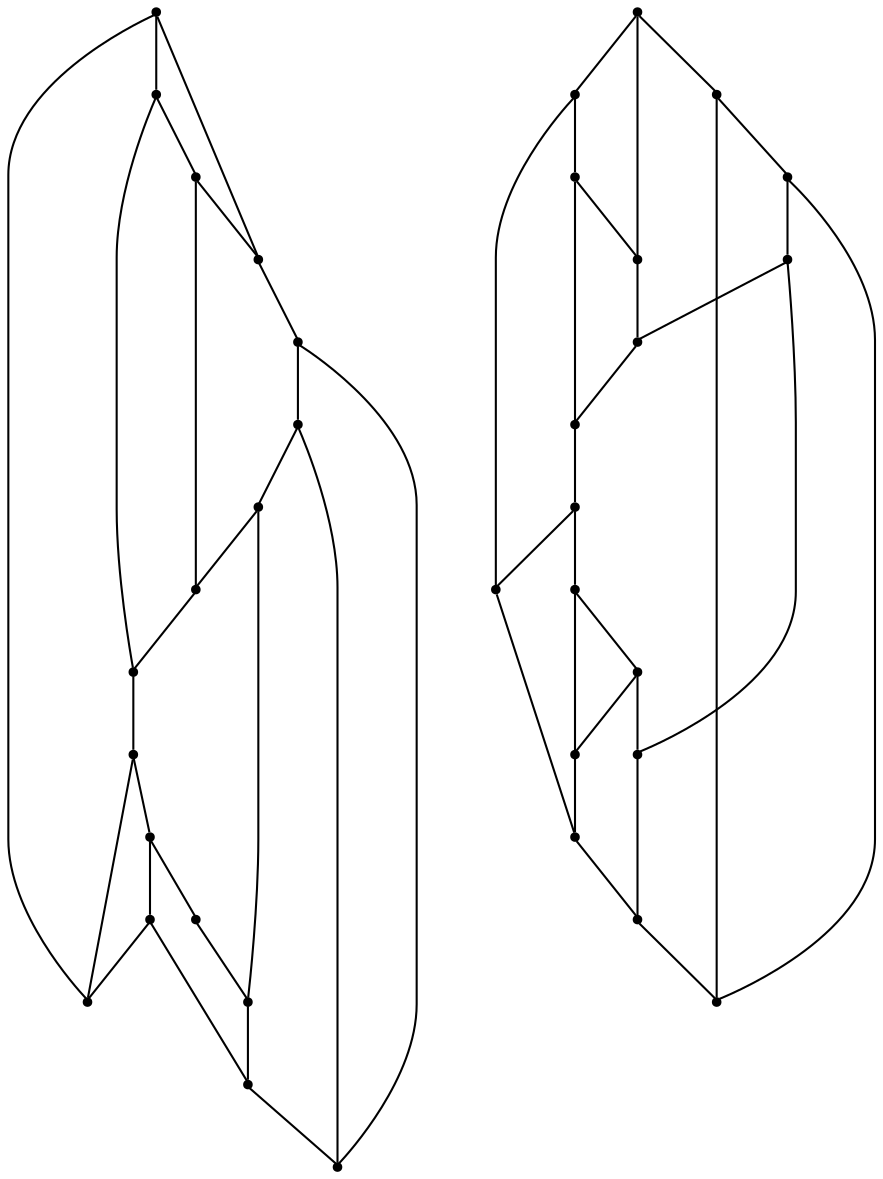 graph {
  node [shape=point,comment="{\"directed\":false,\"doi\":\"10.1007/978-3-319-27261-0_10\",\"figure\":\"3 (1)\"}"]

  v0 [pos="783.1791159661036,349.30349944449836"]
  v1 [pos="718.0479160780136,431.55309228661935"]
  v2 [pos="680.8795321073236,590.7849323580281"]
  v3 [pos="658.5926183536385,380.0455790956204"]
  v4 [pos="634.4804626583528,507.94325911804276"]
  v5 [pos="573.9249581309687,508.9560353314282"]
  v6 [pos="1298.14009228204,331.3338871889065"]
  v7 [pos="1225.3160610034843,349.30349944449836"]
  v8 [pos="1105.824108445931,664.4247589635174"]
  v9 [pos="1176.5790997894323,361.3302110171096"]
  v10 [pos="1030.6714534141736,397.33531232165484"]
  v11 [pos="984.8943581758103,408.6287312484696"]
  v12 [pos="1171.2480376148933,384.158427546029"]
  v13 [pos="1165.7482435739928,407.7245150307081"]
  v14 [pos="1155.96545165905,449.6338398371896"]
  v15 [pos="1129.0882172085885,564.7633287327631"]
  v16 [pos="1063.623559658091,433.01560796935587"]
  v17 [pos="1093.265841069519,465.1077803585588"]
  v18 [pos="1120.0722380226648,494.1370633822811"]
  v19 [pos="1128.9048600061567,456.3148817233932"]
  v20 [pos="1108.734995442888,542.7192908572536"]
  v21 [pos="1016.0619031683493,508.9560353314282"]
  v22 [pos="913.5121624743458,331.3338871889065"]
  v23 [pos="1076.6152456895318,507.94325911804276"]
  v24 [pos="855.9988550264648,331.3338871889065"]
  v25 [pos="663.6890392668724,664.4247589635174"]
  v26 [pos="588.5312176761771,397.33531232165484"]
  v27 [pos="542.7572859615943,408.6287312484696"]
  v28 [pos="734.4419639867986,361.3299566665561"]
  v29 [pos="621.4823541967244,433.01560796935587"]
  v30 [pos="651.124540225526,465.1121043179686"]
  v31 [pos="698.2904224035158,516.1862041657705"]
  v32 [pos="471.375098208682,331.3338871889065"]
  v33 [pos="723.61107597715,407.7245150307081"]
  v34 [pos="686.9510814059549,564.7641076813333"]

  v0 -- v3 [id="-1",pos="783.1791159661036,349.30349944449836 773.477303901099,346.6611787192621 763.7799430253334,344.01497914808476 750.9570842428803,344.7817188916689 738.1341618720097,345.5485222228915 722.1858051828693,349.7241316723811 705.0080936143754,350.8826348560235 687.8345152930318,352.0370048431713 669.4232520096162,350.1742049768337 661.4844924137038,354.5332011754107 653.5415359822233,358.88800058985464 656.0669499910955,369.46869747188896 658.5926183536385,380.0455790956204"]
  v32 -- v27 [id="-2",pos="471.375098208682,331.3338871889065 542.7572859615943,408.6287312484696 542.7572859615943,408.6287312484696 542.7572859615943,408.6287312484696"]
  v29 -- v33 [id="-4",pos="621.4823541967244,433.01560796935587 723.61107597715,407.7245150307081 723.61107597715,407.7245150307081 723.61107597715,407.7245150307081"]
  v25 -- v2 [id="-8",pos="663.6890392668724,664.4247589635174 680.8795321073236,590.7849323580281 680.8795321073236,590.7849323580281 680.8795321073236,590.7849323580281"]
  v2 -- v34 [id="-9",pos="680.8795321073236,590.7849323580281 686.9510814059549,564.7641076813333 686.9510814059549,564.7641076813333 686.9510814059549,564.7641076813333"]
  v34 -- v31 [id="-10",pos="686.9510814059549,564.7641076813333 698.2904224035158,516.1862041657705 698.2904224035158,516.1862041657705 698.2904224035158,516.1862041657705"]
  v31 -- v1 [id="-11",pos="698.2904224035158,516.1862041657705 718.0479160780136,431.55309228661935 718.0479160780136,431.55309228661935 718.0479160780136,431.55309228661935"]
  v1 -- v33 [id="-12",pos="718.0479160780136,431.55309228661935 723.61107597715,407.7245150307081 723.61107597715,407.7245150307081 723.61107597715,407.7245150307081"]
  v33 -- v28 [id="-13",pos="723.61107597715,407.7245150307081 734.4419639867986,361.3299566665561 734.4419639867986,361.3299566665561 734.4419639867986,361.3299566665561"]
  v25 -- v5 [id="-14",pos="663.6890392668724,664.4247589635174 573.9249581309687,508.9560353314282 573.9249581309687,508.9560353314282 573.9249581309687,508.9560353314282"]
  v5 -- v32 [id="-15",pos="573.9249581309687,508.9560353314282 471.375098208682,331.3338871889065 471.375098208682,331.3338871889065 471.375098208682,331.3338871889065"]
  v31 -- v30 [id="-17",pos="698.2904224035158,516.1862041657705 651.124540225526,465.1121043179686 651.124540225526,465.1121043179686 651.124540225526,465.1121043179686"]
  v30 -- v29 [id="-18",pos="651.124540225526,465.1121043179686 621.4823541967244,433.01560796935587 621.4823541967244,433.01560796935587 621.4823541967244,433.01560796935587"]
  v29 -- v26 [id="-19",pos="621.4823541967244,433.01560796935587 588.5312176761771,397.33531232165484 588.5312176761771,397.33531232165484 588.5312176761771,397.33531232165484"]
  v24 -- v0 [id="-23",pos="855.9988550264648,331.3338871889065 783.1791159661036,349.30349944449836 783.1791159661036,349.30349944449836 783.1791159661036,349.30349944449836"]
  v0 -- v28 [id="-24",pos="783.1791159661036,349.30349944449836 734.4419639867986,361.3299566665561 734.4419639867986,361.3299566665561 734.4419639867986,361.3299566665561"]
  v28 -- v3 [id="-25",pos="734.4419639867986,361.3299566665561 658.5926183536385,380.0455790956204 658.5926183536385,380.0455790956204 658.5926183536385,380.0455790956204"]
  v3 -- v26 [id="-26",pos="658.5926183536385,380.0455790956204 588.5312176761771,397.33531232165484 588.5312176761771,397.33531232165484 588.5312176761771,397.33531232165484"]
  v26 -- v27 [id="-27",pos="588.5312176761771,397.33531232165484 542.7572859615943,408.6287312484696 542.7572859615943,408.6287312484696 542.7572859615943,408.6287312484696"]
  v24 -- v25 [id="-28",pos="855.9988550264648,331.3338871889065 663.6890392668724,664.4247589635174 663.6890392668724,664.4247589635174 663.6890392668724,664.4247589635174"]
  v22 -- v6 [id="-29",pos="913.5121624743458,331.3338871889065 1298.14009228204,331.3338871889065 1298.14009228204,331.3338871889065 1298.14009228204,331.3338871889065"]
  v22 -- v11 [id="-30",pos="913.5121624743458,331.3338871889065 984.8943581758103,408.6287312484696 984.8943581758103,408.6287312484696 984.8943581758103,408.6287312484696"]
  v11 -- v23 [id="-31",pos="984.8943581758103,408.6287312484696 1076.6152456895318,507.94325911804276 1076.6152456895318,507.94325911804276 1076.6152456895318,507.94325911804276"]
  v23 -- v20 [id="-32",pos="1076.6152456895318,507.94325911804276 1108.734995442888,542.7192908572536 1108.734995442888,542.7192908572536 1108.734995442888,542.7192908572536"]
  v20 -- v15 [id="-33",pos="1108.734995442888,542.7192908572536 1129.0882172085885,564.7633287327631 1129.0882172085885,564.7633287327631 1129.0882172085885,564.7633287327631"]
  v27 -- v4 [id="-34",pos="542.7572859615943,408.6287312484696 634.4804626583528,507.94325911804276 634.4804626583528,507.94325911804276 634.4804626583528,507.94325911804276"]
  v1 -- v2 [id="-35",pos="718.0479160780136,431.55309228661935 731.2247715817908,440.4208017783388 744.4018814392389,449.2887656206118 743.972659619778,461.83228572415516 743.5434378003172,474.37997081801245 729.5120175510979,490.603180379321 721.9608293610542,510.2435578333434 714.4096411710104,529.8798020908712 713.3386214517246,552.9331824472936 707.5710247896893,566.926914025547 701.8034281276541,580.9206456038005 691.3392545228694,585.8546966100657 680.8795321073236,590.7849323580281"]
  v21 -- v23 [id="-36",pos="1016.0619031683493,508.9560353314282 1076.6152456895318,507.94325911804276 1076.6152456895318,507.94325911804276 1076.6152456895318,507.94325911804276"]
  v19 -- v14 [id="-37",pos="1128.9048600061567,456.3148817233932 1155.96545165905,449.6338398371896 1155.96545165905,449.6338398371896 1155.96545165905,449.6338398371896"]
  v8 -- v15 [id="-38",pos="1105.824108445931,664.4247589635174 1129.0882172085885,564.7633287327631 1129.0882172085885,564.7633287327631 1129.0882172085885,564.7633287327631"]
  v8 -- v21 [id="-39",pos="1105.824108445931,664.4247589635174 1016.0619031683493,508.9560353314282 1016.0619031683493,508.9560353314282 1016.0619031683493,508.9560353314282"]
  v21 -- v22 [id="-40",pos="1016.0619031683493,508.9560353314282 913.5121624743458,331.3338871889065 913.5121624743458,331.3338871889065 913.5121624743458,331.3338871889065"]
  v20 -- v18 [id="-41",pos="1108.734995442888,542.7192908572536 1120.0722380226648,494.1370633822811 1120.0722380226648,494.1370633822811 1120.0722380226648,494.1370633822811"]
  v18 -- v19 [id="-42",pos="1120.0722380226648,494.1370633822811 1128.9048600061567,456.3148817233932 1128.9048600061567,456.3148817233932 1128.9048600061567,456.3148817233932"]
  v18 -- v17 [id="-43",pos="1120.0722380226648,494.1370633822811 1093.265841069519,465.1077803585588 1093.265841069519,465.1077803585588 1093.265841069519,465.1077803585588"]
  v17 -- v16 [id="-44",pos="1093.265841069519,465.1077803585588 1063.623559658091,433.01560796935587 1063.623559658091,433.01560796935587 1063.623559658091,433.01560796935587"]
  v16 -- v10 [id="-45",pos="1063.623559658091,433.01560796935587 1030.6714534141736,397.33531232165484 1030.6714534141736,397.33531232165484 1030.6714534141736,397.33531232165484"]
  v15 -- v14 [id="-46",pos="1129.0882172085885,564.7633287327631 1155.96545165905,449.6338398371896 1155.96545165905,449.6338398371896 1155.96545165905,449.6338398371896"]
  v14 -- v13 [id="-47",pos="1155.96545165905,449.6338398371896 1165.7482435739928,407.7245150307081 1165.7482435739928,407.7245150307081 1165.7482435739928,407.7245150307081"]
  v13 -- v12 [id="-48",pos="1165.7482435739928,407.7245150307081 1171.2480376148933,384.158427546029 1171.2480376148933,384.158427546029 1171.2480376148933,384.158427546029"]
  v12 -- v9 [id="-49",pos="1171.2480376148933,384.158427546029 1176.5790997894323,361.3302110171096 1176.5790997894323,361.3302110171096 1176.5790997894323,361.3302110171096"]
  v12 -- v7 [id="-50",pos="1171.2480376148933,384.158427546029 1225.3160610034843,349.30349944449836 1225.3160610034843,349.30349944449836 1225.3160610034843,349.30349944449836"]
  v9 -- v10 [id="-51",pos="1176.5790997894323,361.3302110171096 1030.6714534141736,397.33531232165484 1030.6714534141736,397.33531232165484 1030.6714534141736,397.33531232165484"]
  v10 -- v11 [id="-52",pos="1030.6714534141736,397.33531232165484 984.8943581758103,408.6287312484696 984.8943581758103,408.6287312484696 984.8943581758103,408.6287312484696"]
  v7 -- v9 [id="-53",pos="1225.3160610034843,349.30349944449836 1176.5790997894323,361.3302110171096 1176.5790997894323,361.3302110171096 1176.5790997894323,361.3302110171096"]
  v6 -- v8 [id="-54",pos="1298.14009228204,331.3338871889065 1105.824108445931,664.4247589635174 1105.824108445931,664.4247589635174 1105.824108445931,664.4247589635174"]
  v6 -- v7 [id="-55",pos="1298.14009228204,331.3338871889065 1225.3160610034843,349.30349944449836 1225.3160610034843,349.30349944449836 1225.3160610034843,349.30349944449836"]
  v5 -- v4 [id="-56",pos="573.9249581309687,508.9560353314282 584.3889409705002,504.021984325163 594.8489177397169,499.0879333188978 601.2291252178537,504.43454092297145 607.6093326959906,509.78114852704516 609.9096437062121,525.4084465352769 614.7729494801655,527.7046279509925 619.6320584185509,530.0049743570219 627.0582317794004,518.9741723767158 634.4804626583528,507.94325911804276"]
  v32 -- v24 [id="-60",pos="471.375098208682,331.3338871889065 855.9988550264648,331.3338871889065 855.9988550264648,331.3338871889065 855.9988550264648,331.3338871889065"]
  v17 -- v19 [id="-62",pos="1093.265841069519,465.1077803585588 1128.9048600061567,456.3148817233932 1128.9048600061567,456.3148817233932 1128.9048600061567,456.3148817233932"]
  v4 -- v34 [id="-63",pos="634.4804626583528,507.94325911804276 686.9510814059549,564.7641076813333 686.9510814059549,564.7641076813333 686.9510814059549,564.7641076813333"]
  v16 -- v13 [id="-64",pos="1063.623559658091,433.01560796935587 1165.7482435739928,407.7245150307081 1165.7482435739928,407.7245150307081 1165.7482435739928,407.7245150307081"]
}